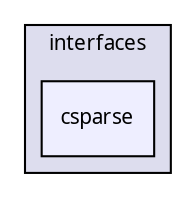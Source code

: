 digraph "csparse" {
  compound=true
  node [ fontsize="10", fontname="FreeSans.ttf"];
  edge [ labelfontsize="10", labelfontname="FreeSans.ttf"];
  subgraph clusterdir_3704cb05e0a8565fe7675e5730d54a9f {
    graph [ bgcolor="#ddddee", pencolor="black", label="interfaces" fontname="FreeSans.ttf", fontsize="10", URL="dir_3704cb05e0a8565fe7675e5730d54a9f.html"]
  dir_e01bb3aef06004995ff4917548039608 [shape=box, label="csparse", style="filled", fillcolor="#eeeeff", pencolor="black", URL="dir_e01bb3aef06004995ff4917548039608.html"];
  }
}
